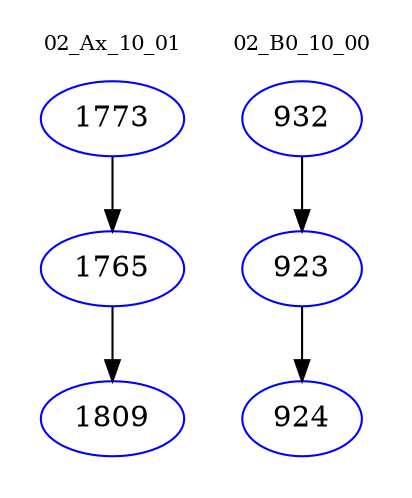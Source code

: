 digraph{
subgraph cluster_0 {
color = white
label = "02_Ax_10_01";
fontsize=10;
T0_1773 [label="1773", color="blue"]
T0_1773 -> T0_1765 [color="black"]
T0_1765 [label="1765", color="blue"]
T0_1765 -> T0_1809 [color="black"]
T0_1809 [label="1809", color="blue"]
}
subgraph cluster_1 {
color = white
label = "02_B0_10_00";
fontsize=10;
T1_932 [label="932", color="blue"]
T1_932 -> T1_923 [color="black"]
T1_923 [label="923", color="blue"]
T1_923 -> T1_924 [color="black"]
T1_924 [label="924", color="blue"]
}
}
